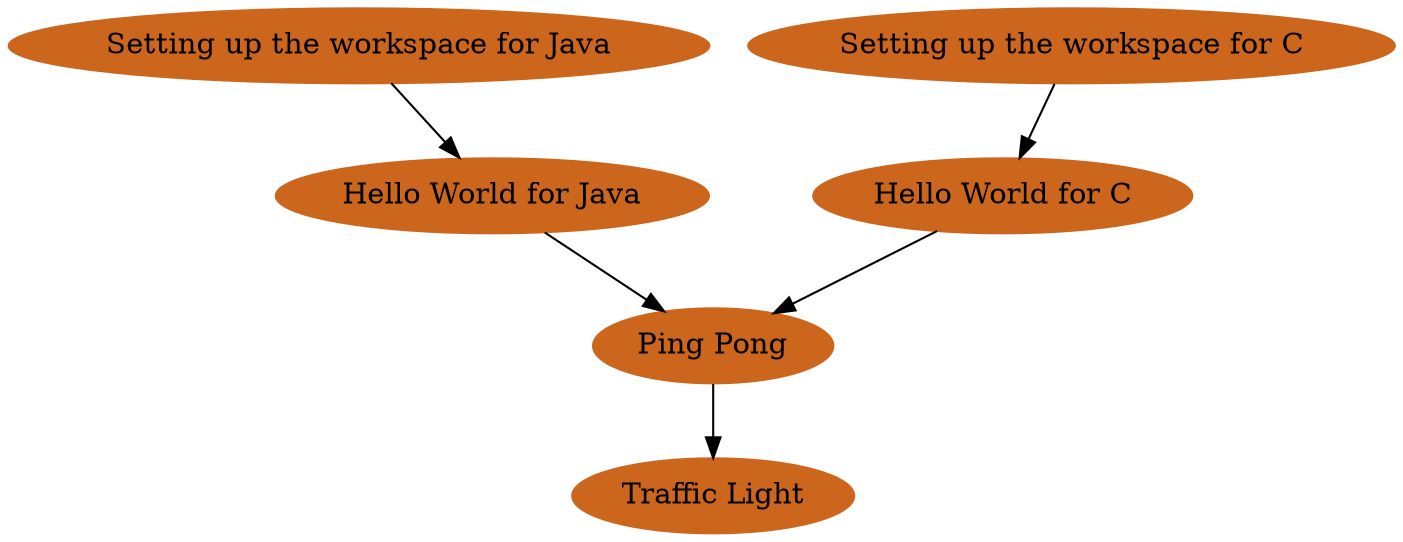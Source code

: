 digraph TutorialStructure {

	node [style=filled color=chocolate3]
	SetupForJava[label="Setting up the workspace for Java" ];
	HelloWorldForJava[label="Hello World for Java"];
	SetupForC[label="Setting up the workspace for C" ];
	HelloWorldForC[label="Hello World for C"];
	PingPong [label="Ping Pong"];
	TrafficLight [label="Traffic Light"];

	SetupForJava -> HelloWorldForJava;
	SetupForC -> HelloWorldForC;
	HelloWorldForJava -> PingPong;
	HelloWorldForC -> PingPong;
	PingPong -> TrafficLight

}